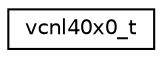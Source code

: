 digraph "Graphical Class Hierarchy"
{
 // LATEX_PDF_SIZE
  edge [fontname="Helvetica",fontsize="10",labelfontname="Helvetica",labelfontsize="10"];
  node [fontname="Helvetica",fontsize="10",shape=record];
  rankdir="LR";
  Node0 [label="vcnl40x0_t",height=0.2,width=0.4,color="black", fillcolor="white", style="filled",URL="$structvcnl40x0__t.html",tooltip="Device descriptor for the VCNL40X0 sensor."];
}
